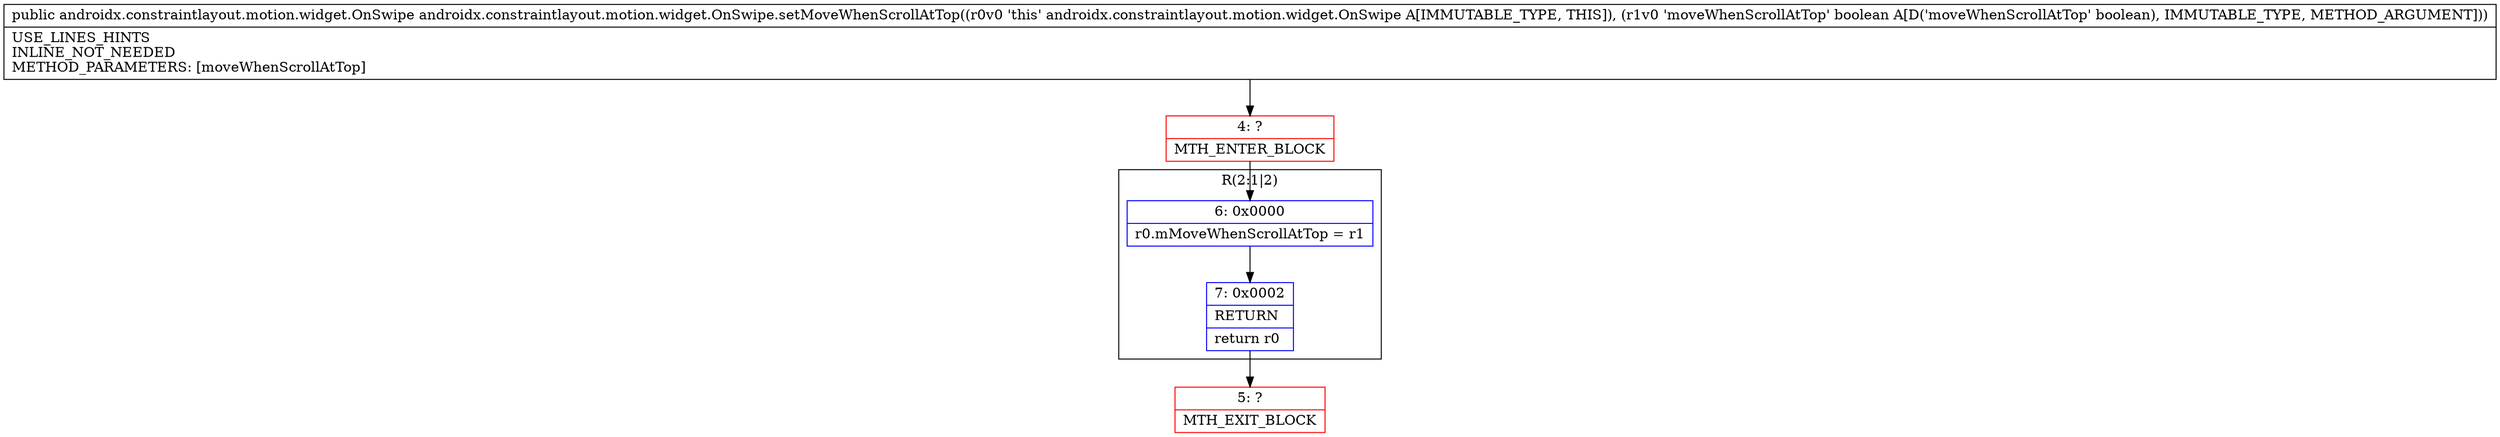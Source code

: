 digraph "CFG forandroidx.constraintlayout.motion.widget.OnSwipe.setMoveWhenScrollAtTop(Z)Landroidx\/constraintlayout\/motion\/widget\/OnSwipe;" {
subgraph cluster_Region_1517940824 {
label = "R(2:1|2)";
node [shape=record,color=blue];
Node_6 [shape=record,label="{6\:\ 0x0000|r0.mMoveWhenScrollAtTop = r1\l}"];
Node_7 [shape=record,label="{7\:\ 0x0002|RETURN\l|return r0\l}"];
}
Node_4 [shape=record,color=red,label="{4\:\ ?|MTH_ENTER_BLOCK\l}"];
Node_5 [shape=record,color=red,label="{5\:\ ?|MTH_EXIT_BLOCK\l}"];
MethodNode[shape=record,label="{public androidx.constraintlayout.motion.widget.OnSwipe androidx.constraintlayout.motion.widget.OnSwipe.setMoveWhenScrollAtTop((r0v0 'this' androidx.constraintlayout.motion.widget.OnSwipe A[IMMUTABLE_TYPE, THIS]), (r1v0 'moveWhenScrollAtTop' boolean A[D('moveWhenScrollAtTop' boolean), IMMUTABLE_TYPE, METHOD_ARGUMENT]))  | USE_LINES_HINTS\lINLINE_NOT_NEEDED\lMETHOD_PARAMETERS: [moveWhenScrollAtTop]\l}"];
MethodNode -> Node_4;Node_6 -> Node_7;
Node_7 -> Node_5;
Node_4 -> Node_6;
}

